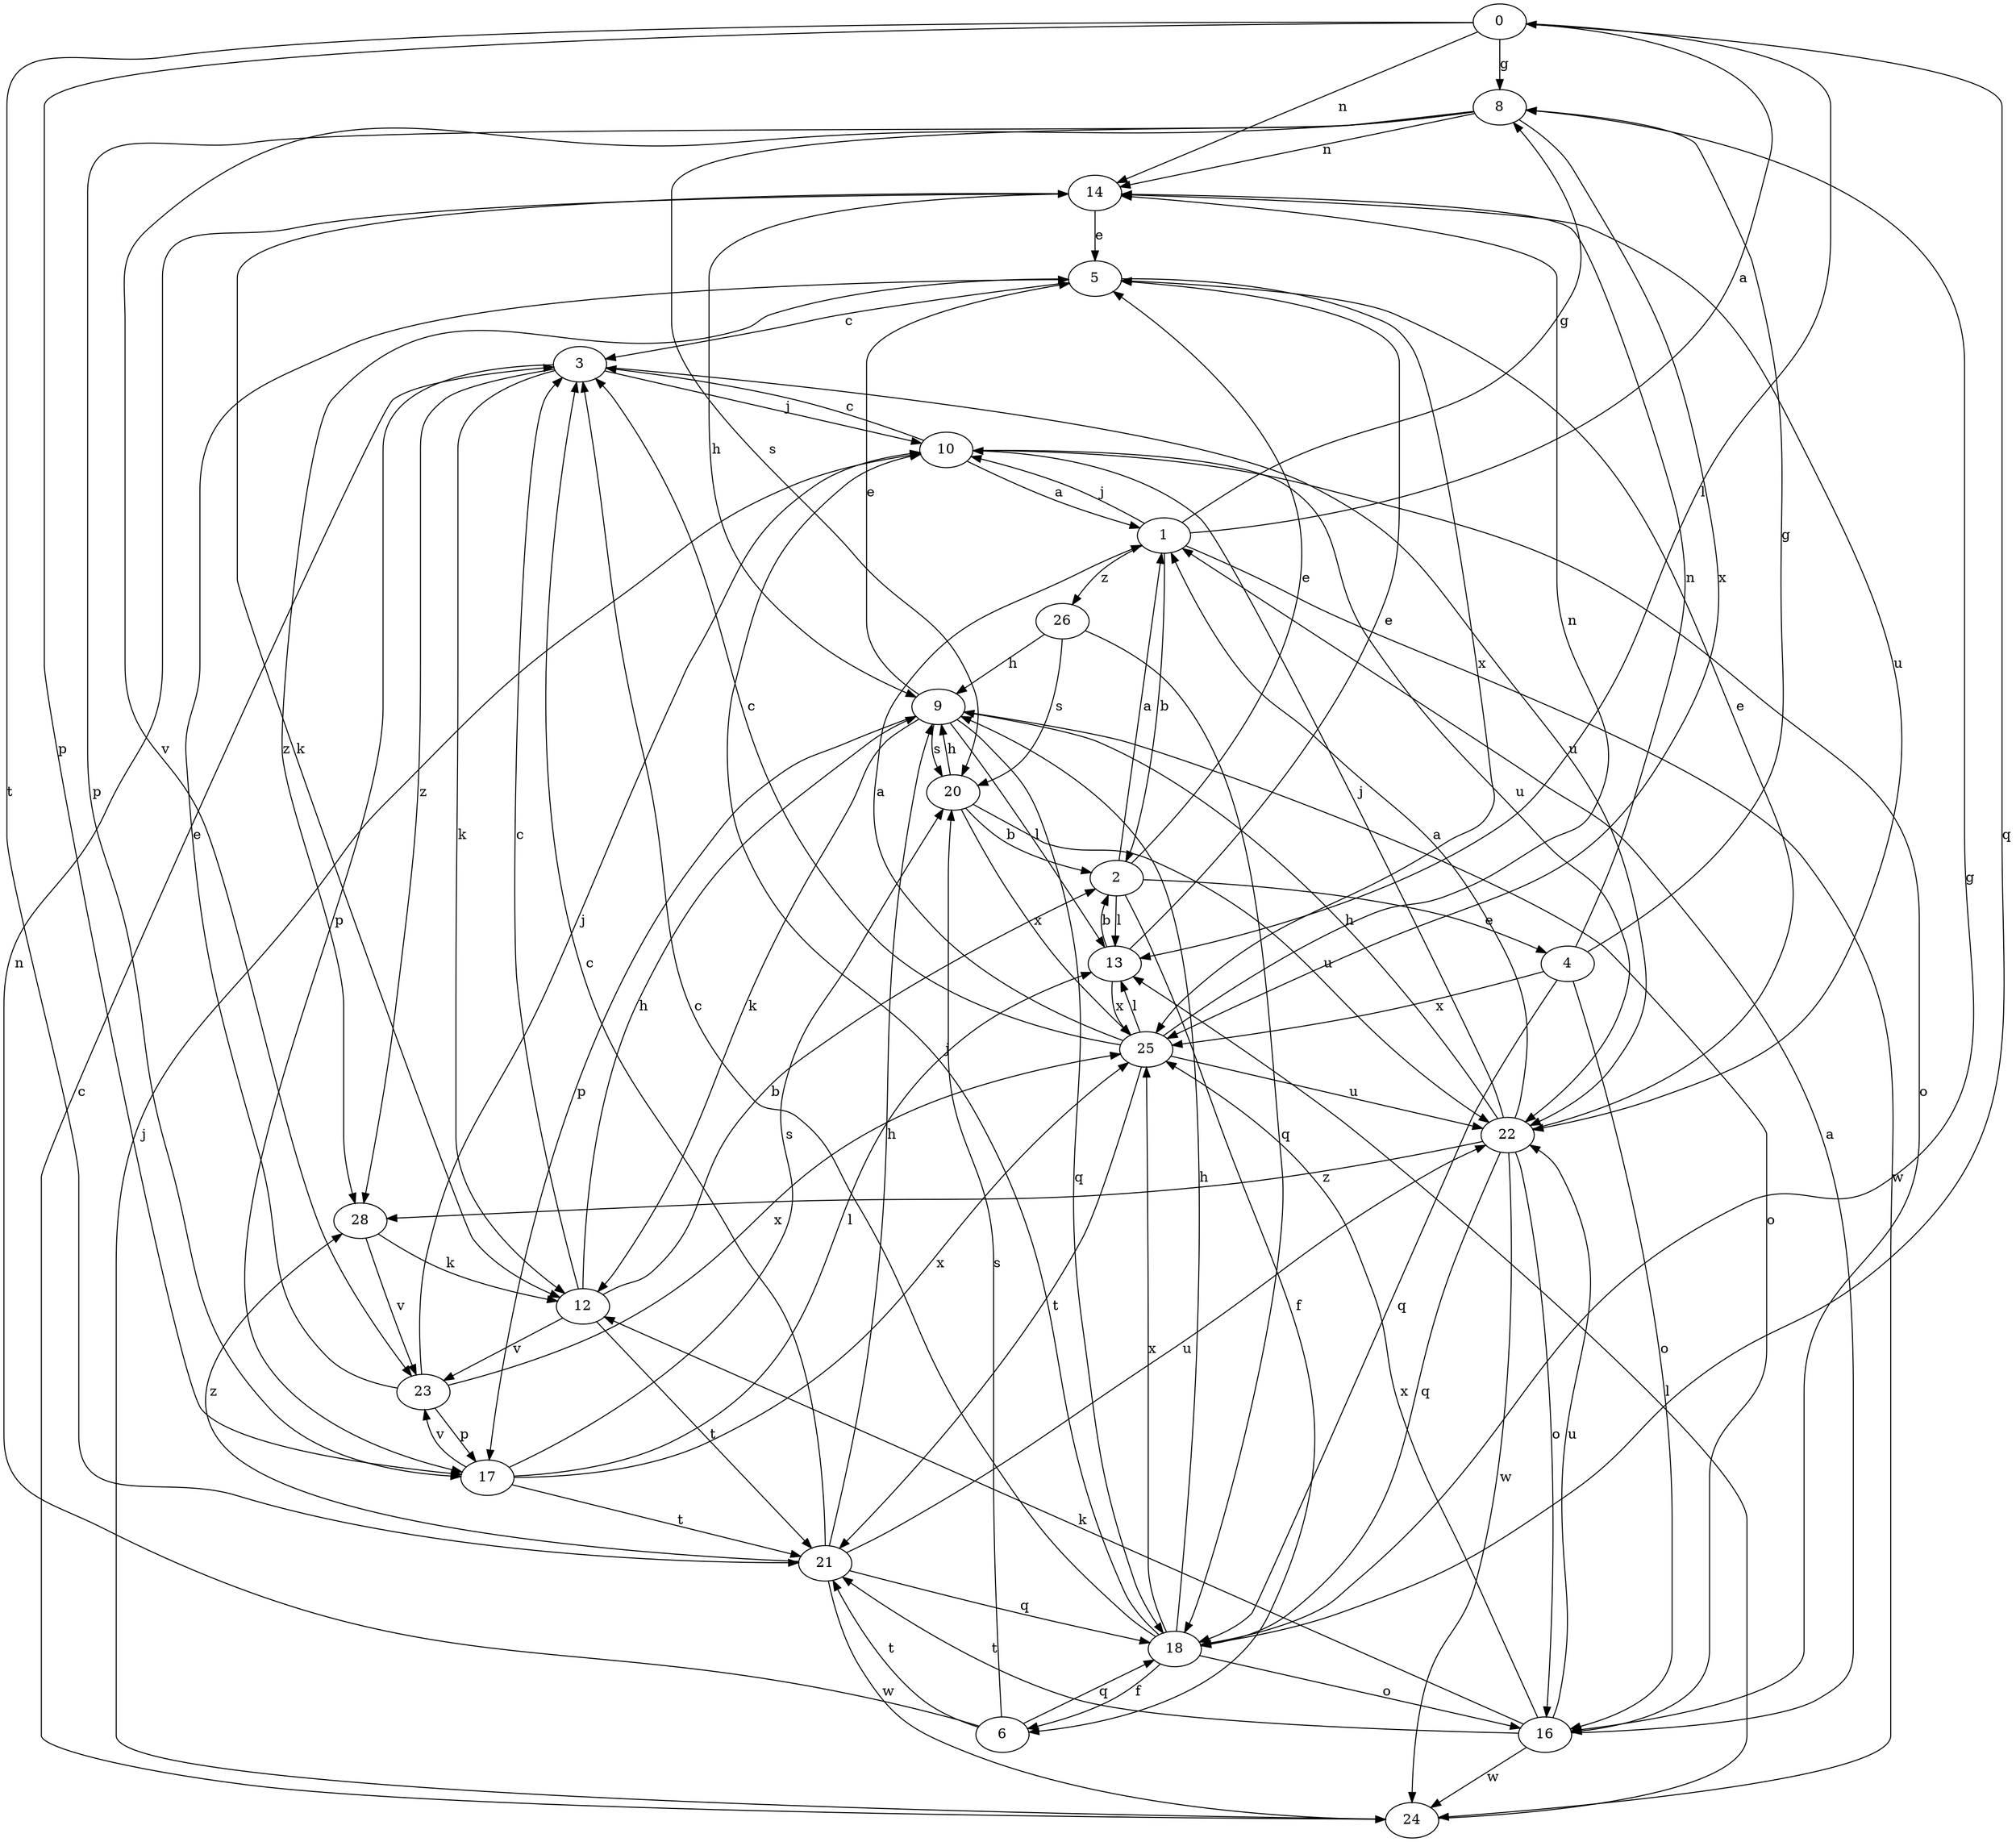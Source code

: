 strict digraph  {
0;
1;
2;
3;
4;
5;
6;
8;
9;
10;
12;
13;
14;
16;
17;
18;
20;
21;
22;
23;
24;
25;
26;
28;
0 -> 8  [label=g];
0 -> 13  [label=l];
0 -> 14  [label=n];
0 -> 17  [label=p];
0 -> 18  [label=q];
0 -> 21  [label=t];
1 -> 0  [label=a];
1 -> 2  [label=b];
1 -> 8  [label=g];
1 -> 10  [label=j];
1 -> 24  [label=w];
1 -> 26  [label=z];
2 -> 1  [label=a];
2 -> 4  [label=e];
2 -> 5  [label=e];
2 -> 6  [label=f];
2 -> 13  [label=l];
3 -> 10  [label=j];
3 -> 12  [label=k];
3 -> 17  [label=p];
3 -> 22  [label=u];
3 -> 28  [label=z];
4 -> 8  [label=g];
4 -> 14  [label=n];
4 -> 16  [label=o];
4 -> 18  [label=q];
4 -> 25  [label=x];
5 -> 3  [label=c];
5 -> 25  [label=x];
5 -> 28  [label=z];
6 -> 14  [label=n];
6 -> 18  [label=q];
6 -> 20  [label=s];
6 -> 21  [label=t];
8 -> 14  [label=n];
8 -> 17  [label=p];
8 -> 20  [label=s];
8 -> 23  [label=v];
8 -> 25  [label=x];
9 -> 5  [label=e];
9 -> 12  [label=k];
9 -> 13  [label=l];
9 -> 16  [label=o];
9 -> 17  [label=p];
9 -> 18  [label=q];
9 -> 20  [label=s];
10 -> 1  [label=a];
10 -> 3  [label=c];
10 -> 16  [label=o];
10 -> 22  [label=u];
12 -> 2  [label=b];
12 -> 3  [label=c];
12 -> 9  [label=h];
12 -> 21  [label=t];
12 -> 23  [label=v];
13 -> 2  [label=b];
13 -> 5  [label=e];
13 -> 25  [label=x];
14 -> 5  [label=e];
14 -> 9  [label=h];
14 -> 12  [label=k];
14 -> 22  [label=u];
16 -> 1  [label=a];
16 -> 12  [label=k];
16 -> 21  [label=t];
16 -> 22  [label=u];
16 -> 24  [label=w];
16 -> 25  [label=x];
17 -> 13  [label=l];
17 -> 20  [label=s];
17 -> 21  [label=t];
17 -> 23  [label=v];
17 -> 25  [label=x];
18 -> 3  [label=c];
18 -> 6  [label=f];
18 -> 8  [label=g];
18 -> 9  [label=h];
18 -> 10  [label=j];
18 -> 16  [label=o];
18 -> 25  [label=x];
20 -> 2  [label=b];
20 -> 9  [label=h];
20 -> 22  [label=u];
20 -> 25  [label=x];
21 -> 3  [label=c];
21 -> 9  [label=h];
21 -> 18  [label=q];
21 -> 22  [label=u];
21 -> 24  [label=w];
21 -> 28  [label=z];
22 -> 1  [label=a];
22 -> 5  [label=e];
22 -> 9  [label=h];
22 -> 10  [label=j];
22 -> 16  [label=o];
22 -> 18  [label=q];
22 -> 24  [label=w];
22 -> 28  [label=z];
23 -> 5  [label=e];
23 -> 10  [label=j];
23 -> 17  [label=p];
23 -> 25  [label=x];
24 -> 3  [label=c];
24 -> 10  [label=j];
24 -> 13  [label=l];
25 -> 1  [label=a];
25 -> 3  [label=c];
25 -> 13  [label=l];
25 -> 14  [label=n];
25 -> 21  [label=t];
25 -> 22  [label=u];
26 -> 9  [label=h];
26 -> 18  [label=q];
26 -> 20  [label=s];
28 -> 12  [label=k];
28 -> 23  [label=v];
}
